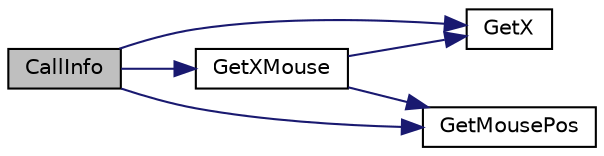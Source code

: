 digraph "CallInfo"
{
  edge [fontname="Helvetica",fontsize="10",labelfontname="Helvetica",labelfontsize="10"];
  node [fontname="Helvetica",fontsize="10",shape=record];
  rankdir="LR";
  Node1 [label="CallInfo",height=0.2,width=0.4,color="black", fillcolor="grey75", style="filled", fontcolor="black"];
  Node1 -> Node2 [color="midnightblue",fontsize="10",style="solid",fontname="Helvetica"];
  Node2 [label="GetXMouse",height=0.2,width=0.4,color="black", fillcolor="white", style="filled",URL="$parsefunction_8c.html#a0f50ddf2c031233309190bfe8e3f8701"];
  Node2 -> Node3 [color="midnightblue",fontsize="10",style="solid",fontname="Helvetica"];
  Node3 [label="GetX",height=0.2,width=0.4,color="black", fillcolor="white", style="filled",URL="$parsefunction_8c.html#a2f1ce1fc3533578da89e9d9e566769af"];
  Node2 -> Node4 [color="midnightblue",fontsize="10",style="solid",fontname="Helvetica"];
  Node4 [label="GetMousePos",height=0.2,width=0.4,color="black", fillcolor="white", style="filled",URL="$parsefunction_8c.html#a9f48ba431a0a1cfb77ac410398303773"];
  Node1 -> Node3 [color="midnightblue",fontsize="10",style="solid",fontname="Helvetica"];
  Node1 -> Node4 [color="midnightblue",fontsize="10",style="solid",fontname="Helvetica"];
}
